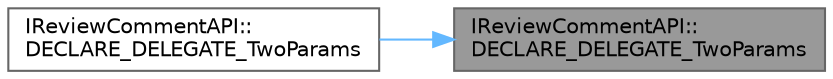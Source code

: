 digraph "IReviewCommentAPI::DECLARE_DELEGATE_TwoParams"
{
 // INTERACTIVE_SVG=YES
 // LATEX_PDF_SIZE
  bgcolor="transparent";
  edge [fontname=Helvetica,fontsize=10,labelfontname=Helvetica,labelfontsize=10];
  node [fontname=Helvetica,fontsize=10,shape=box,height=0.2,width=0.4];
  rankdir="RL";
  Node1 [id="Node000001",label="IReviewCommentAPI::\lDECLARE_DELEGATE_TwoParams",height=0.2,width=0.4,color="gray40", fillcolor="grey60", style="filled", fontcolor="black",tooltip=" "];
  Node1 -> Node2 [id="edge1_Node000001_Node000002",dir="back",color="steelblue1",style="solid",tooltip=" "];
  Node2 [id="Node000002",label="IReviewCommentAPI::\lDECLARE_DELEGATE_TwoParams",height=0.2,width=0.4,color="grey40", fillcolor="white", style="filled",URL="$dc/d12/classIReviewCommentAPI.html#aa2522e466a00c02a4eee77594338a9f8",tooltip=" "];
}

